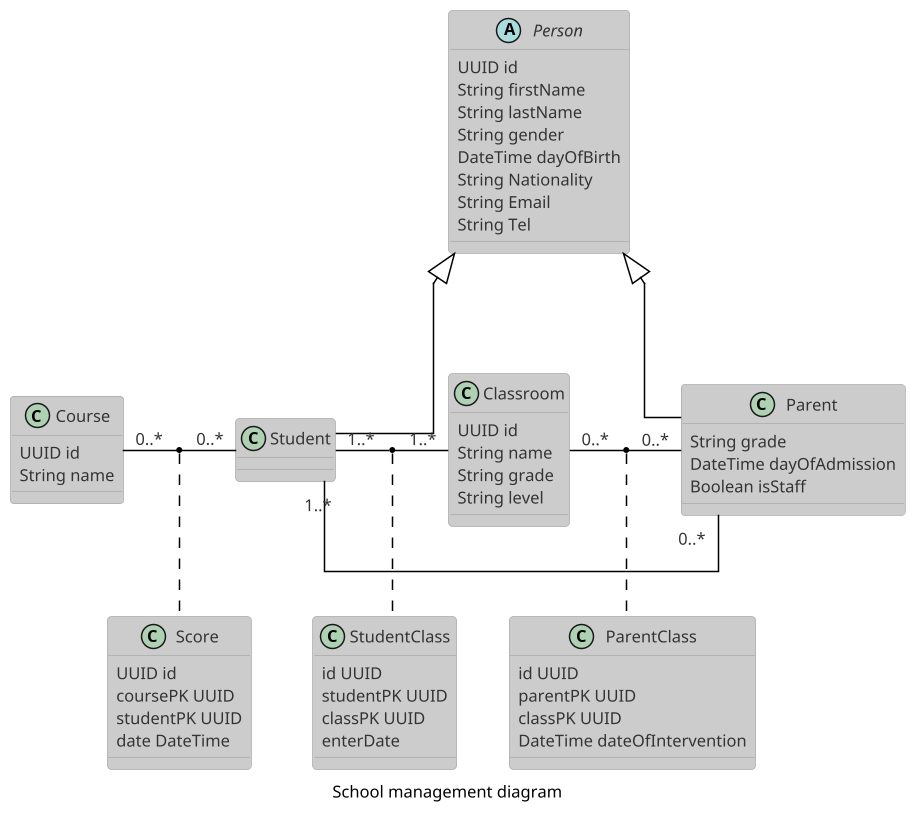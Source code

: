 @startuml
'https://plantuml.com/class-diagram
' This is also a great resource https://plantuml-documentation.readthedocs.io/en/latest/formatting/all-skin-params.html

'Check this link for more configs https://plantuml.com/commons
scale 1.5

'Check this link for more themes https://plantuml.com/theme
!theme reddress-lightorange
' config
skinparam CaptionFontSize 11
skinparam linetype polyline
skinparam linetype ortho
skinparam groupInheritance 2

caption School management diagram

/'
 Define classes
'/

class Course {
    UUID id
    String name
}

class Score {
    UUID id
    coursePK UUID
    studentPK UUID
    date DateTime
}

abstract class Person {
    UUID id
    String firstName
    String lastName
    String gender
    DateTime dayOfBirth
    String Nationality
    String Email
    String Tel
}

class Student {

}

class Parent {
    String grade
    DateTime dayOfAdmission
    Boolean isStaff
}

class Classroom {
    UUID id
    String name
    String grade
    String level
}

class  ParentClass {
    id UUID
    parentPK UUID
    classPK UUID
    DateTime dateOfIntervention
}

class StudentClass {
    id UUID
    studentPK UUID
    classPK UUID
     enterDate
}

/'
Define notes
'/

/'note right of Class::grade
grade is the equivalent
of `serie` in english
end note

note right of Parent
This Method is tend to encapsulate
either a parent or an instructor
end note

note right of ParentClass::dateOfIntervention
dateOfIntervention is the date at which the instructor
begin instructing the class
end note
'/

/'
Defines Relations
'/

' used to merge inheritance arrows header.
Person <|--  Student
Person <|--  Parent

Student "1..*" - "0..*" Parent

Student "1..*" - "1..*" Classroom
(Student, Classroom) .. StudentClass

Classroom "0..*" -left- "0..*" Parent
(Parent, Classroom) .. ParentClass

Course "0..*" -left- "0..*" Student
(Student, Course) .. Score
@enduml